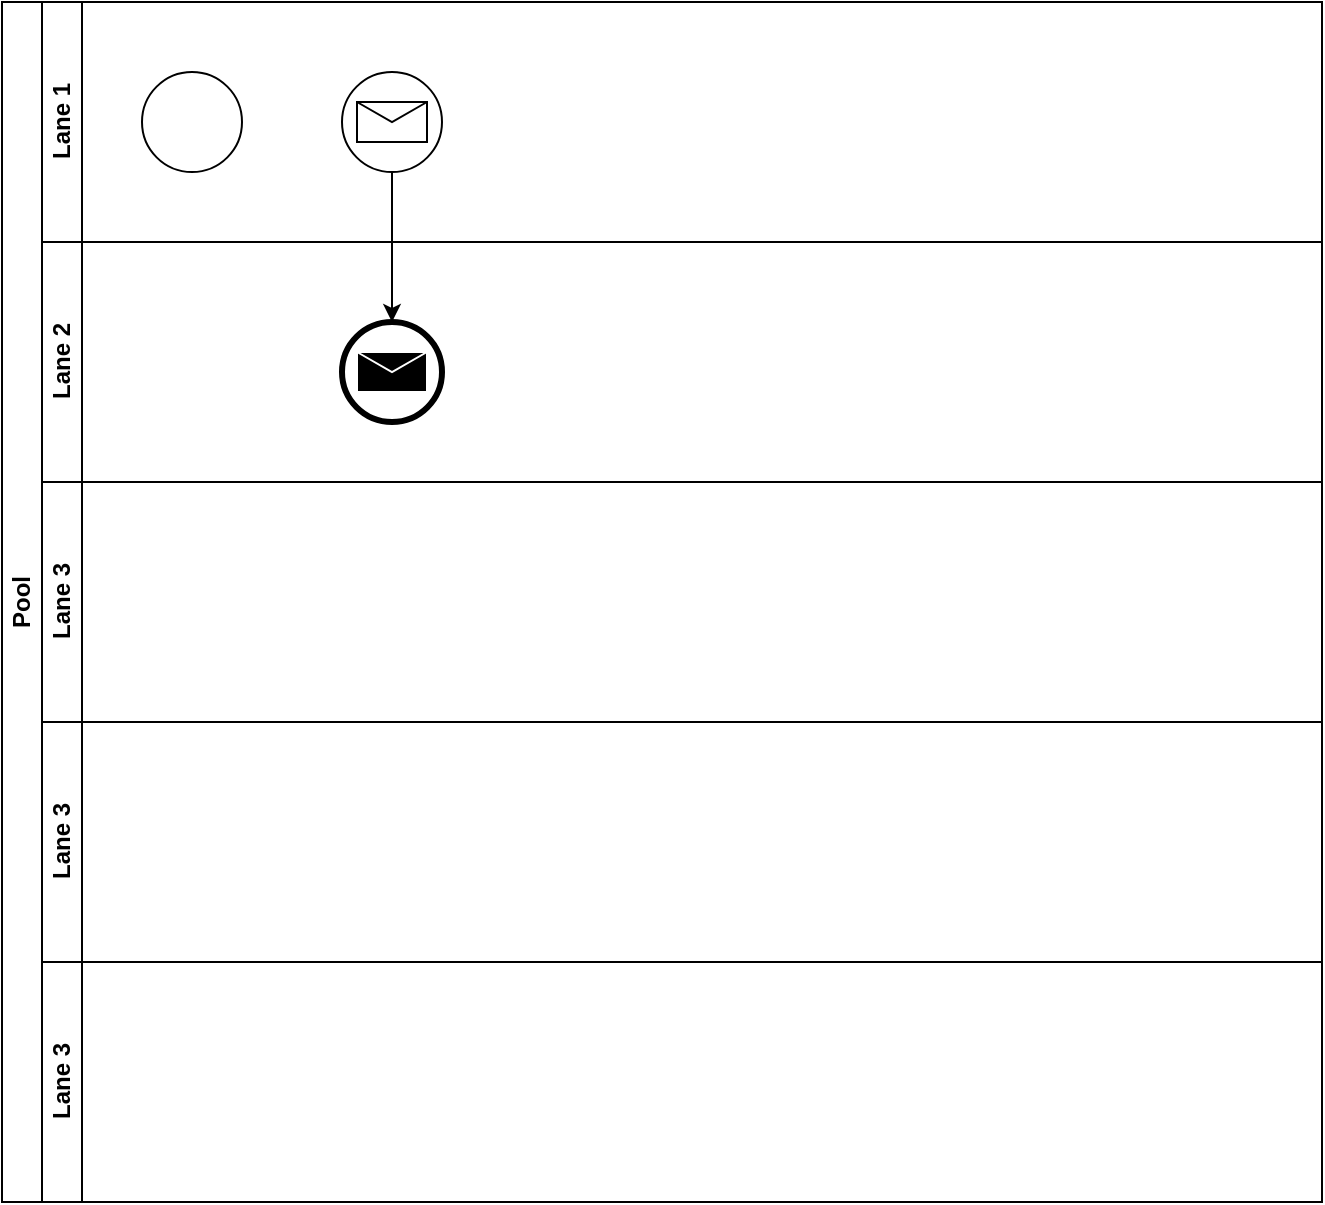 <mxfile>
    <diagram id="3yHFm8MGEfXHyI14O7nN" name="Page-1">
        <mxGraphModel dx="1074" dy="747" grid="1" gridSize="10" guides="1" tooltips="1" connect="1" arrows="1" fold="1" page="1" pageScale="1" pageWidth="827" pageHeight="1169" math="0" shadow="0">
            <root>
                <mxCell id="0"/>
                <mxCell id="1" parent="0"/>
                <mxCell id="2" value="Pool" style="swimlane;html=1;childLayout=stackLayout;resizeParent=1;resizeParentMax=0;horizontal=0;startSize=20;horizontalStack=0;whiteSpace=wrap;" vertex="1" parent="1">
                    <mxGeometry x="90" y="390" width="660" height="600" as="geometry"/>
                </mxCell>
                <mxCell id="3" value="Lane 1" style="swimlane;html=1;startSize=20;horizontal=0;" vertex="1" parent="2">
                    <mxGeometry x="20" width="640" height="120" as="geometry"/>
                </mxCell>
                <mxCell id="9" value="" style="points=[[0.145,0.145,0],[0.5,0,0],[0.855,0.145,0],[1,0.5,0],[0.855,0.855,0],[0.5,1,0],[0.145,0.855,0],[0,0.5,0]];shape=mxgraph.bpmn.event;html=1;verticalLabelPosition=bottom;labelBackgroundColor=#ffffff;verticalAlign=top;align=center;perimeter=ellipsePerimeter;outlineConnect=0;aspect=fixed;outline=standard;symbol=general;" vertex="1" parent="3">
                    <mxGeometry x="50" y="35" width="50" height="50" as="geometry"/>
                </mxCell>
                <mxCell id="10" value="" style="points=[[0.145,0.145,0],[0.5,0,0],[0.855,0.145,0],[1,0.5,0],[0.855,0.855,0],[0.5,1,0],[0.145,0.855,0],[0,0.5,0]];shape=mxgraph.bpmn.event;html=1;verticalLabelPosition=bottom;labelBackgroundColor=#ffffff;verticalAlign=top;align=center;perimeter=ellipsePerimeter;outlineConnect=0;aspect=fixed;outline=standard;symbol=message;" vertex="1" parent="3">
                    <mxGeometry x="150" y="35" width="50" height="50" as="geometry"/>
                </mxCell>
                <mxCell id="4" value="Lane 2" style="swimlane;html=1;startSize=20;horizontal=0;" vertex="1" parent="2">
                    <mxGeometry x="20" y="120" width="640" height="120" as="geometry"/>
                </mxCell>
                <mxCell id="11" value="" style="points=[[0.145,0.145,0],[0.5,0,0],[0.855,0.145,0],[1,0.5,0],[0.855,0.855,0],[0.5,1,0],[0.145,0.855,0],[0,0.5,0]];shape=mxgraph.bpmn.event;html=1;verticalLabelPosition=bottom;labelBackgroundColor=#ffffff;verticalAlign=top;align=center;perimeter=ellipsePerimeter;outlineConnect=0;aspect=fixed;outline=end;symbol=message;" vertex="1" parent="4">
                    <mxGeometry x="150" y="40" width="50" height="50" as="geometry"/>
                </mxCell>
                <mxCell id="8" value="Lane 3" style="swimlane;html=1;startSize=20;horizontal=0;" vertex="1" parent="2">
                    <mxGeometry x="20" y="240" width="640" height="120" as="geometry"/>
                </mxCell>
                <mxCell id="6" value="Lane 3" style="swimlane;html=1;startSize=20;horizontal=0;" vertex="1" parent="2">
                    <mxGeometry x="20" y="360" width="640" height="120" as="geometry"/>
                </mxCell>
                <mxCell id="5" value="Lane 3" style="swimlane;html=1;startSize=20;horizontal=0;" vertex="1" parent="2">
                    <mxGeometry x="20" y="480" width="640" height="120" as="geometry"/>
                </mxCell>
                <mxCell id="12" style="edgeStyle=none;html=1;entryX=0.5;entryY=0;entryDx=0;entryDy=0;entryPerimeter=0;" edge="1" parent="2" source="10" target="11">
                    <mxGeometry relative="1" as="geometry"/>
                </mxCell>
            </root>
        </mxGraphModel>
    </diagram>
</mxfile>